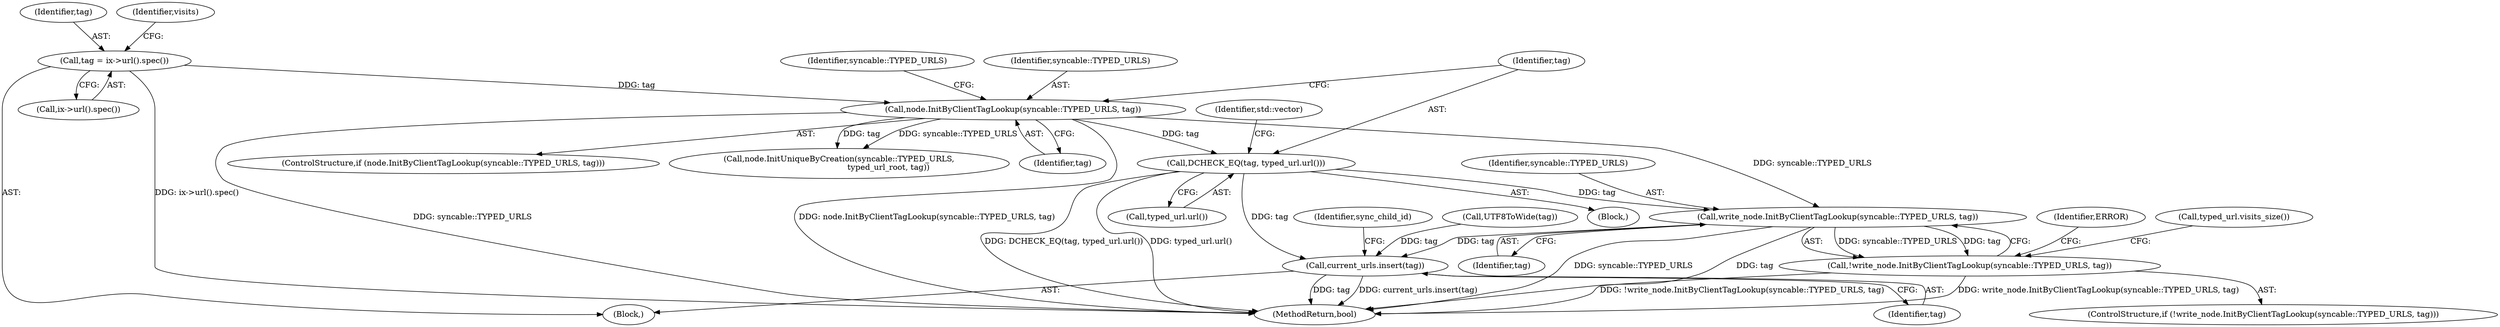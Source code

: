 digraph "0_Chrome_f837b6744eb9ca9d8e4f2e93d9118bf787ca5e24@API" {
"1000243" [label="(Call,write_node.InitByClientTagLookup(syncable::TYPED_URLS, tag))"];
"1000208" [label="(Call,node.InitByClientTagLookup(syncable::TYPED_URLS, tag))"];
"1000197" [label="(Call,tag = ix->url().spec())"];
"1000213" [label="(Call,DCHECK_EQ(tag, typed_url.url()))"];
"1000242" [label="(Call,!write_node.InitByClientTagLookup(syncable::TYPED_URLS, tag))"];
"1000365" [label="(Call,current_urls.insert(tag))"];
"1000365" [label="(Call,current_urls.insert(tag))"];
"1000369" [label="(Identifier,sync_child_id)"];
"1000244" [label="(Identifier,syncable::TYPED_URLS)"];
"1000249" [label="(Identifier,ERROR)"];
"1000195" [label="(Block,)"];
"1000468" [label="(MethodReturn,bool)"];
"1000353" [label="(Call,UTF8ToWide(tag))"];
"1000242" [label="(Call,!write_node.InitByClientTagLookup(syncable::TYPED_URLS, tag))"];
"1000209" [label="(Identifier,syncable::TYPED_URLS)"];
"1000198" [label="(Identifier,tag)"];
"1000202" [label="(Identifier,visits)"];
"1000197" [label="(Call,tag = ix->url().spec())"];
"1000211" [label="(Block,)"];
"1000366" [label="(Identifier,tag)"];
"1000342" [label="(Identifier,syncable::TYPED_URLS)"];
"1000207" [label="(ControlStructure,if (node.InitByClientTagLookup(syncable::TYPED_URLS, tag)))"];
"1000199" [label="(Call,ix->url().spec())"];
"1000341" [label="(Call,node.InitUniqueByCreation(syncable::TYPED_URLS,\n                                       typed_url_root, tag))"];
"1000241" [label="(ControlStructure,if (!write_node.InitByClientTagLookup(syncable::TYPED_URLS, tag)))"];
"1000214" [label="(Identifier,tag)"];
"1000255" [label="(Call,typed_url.visits_size())"];
"1000245" [label="(Identifier,tag)"];
"1000243" [label="(Call,write_node.InitByClientTagLookup(syncable::TYPED_URLS, tag))"];
"1000208" [label="(Call,node.InitByClientTagLookup(syncable::TYPED_URLS, tag))"];
"1000218" [label="(Identifier,std::vector)"];
"1000213" [label="(Call,DCHECK_EQ(tag, typed_url.url()))"];
"1000210" [label="(Identifier,tag)"];
"1000215" [label="(Call,typed_url.url())"];
"1000243" -> "1000242"  [label="AST: "];
"1000243" -> "1000245"  [label="CFG: "];
"1000244" -> "1000243"  [label="AST: "];
"1000245" -> "1000243"  [label="AST: "];
"1000242" -> "1000243"  [label="CFG: "];
"1000243" -> "1000468"  [label="DDG: syncable::TYPED_URLS"];
"1000243" -> "1000468"  [label="DDG: tag"];
"1000243" -> "1000242"  [label="DDG: syncable::TYPED_URLS"];
"1000243" -> "1000242"  [label="DDG: tag"];
"1000208" -> "1000243"  [label="DDG: syncable::TYPED_URLS"];
"1000213" -> "1000243"  [label="DDG: tag"];
"1000243" -> "1000365"  [label="DDG: tag"];
"1000208" -> "1000207"  [label="AST: "];
"1000208" -> "1000210"  [label="CFG: "];
"1000209" -> "1000208"  [label="AST: "];
"1000210" -> "1000208"  [label="AST: "];
"1000214" -> "1000208"  [label="CFG: "];
"1000342" -> "1000208"  [label="CFG: "];
"1000208" -> "1000468"  [label="DDG: syncable::TYPED_URLS"];
"1000208" -> "1000468"  [label="DDG: node.InitByClientTagLookup(syncable::TYPED_URLS, tag)"];
"1000197" -> "1000208"  [label="DDG: tag"];
"1000208" -> "1000213"  [label="DDG: tag"];
"1000208" -> "1000341"  [label="DDG: syncable::TYPED_URLS"];
"1000208" -> "1000341"  [label="DDG: tag"];
"1000197" -> "1000195"  [label="AST: "];
"1000197" -> "1000199"  [label="CFG: "];
"1000198" -> "1000197"  [label="AST: "];
"1000199" -> "1000197"  [label="AST: "];
"1000202" -> "1000197"  [label="CFG: "];
"1000197" -> "1000468"  [label="DDG: ix->url().spec()"];
"1000213" -> "1000211"  [label="AST: "];
"1000213" -> "1000215"  [label="CFG: "];
"1000214" -> "1000213"  [label="AST: "];
"1000215" -> "1000213"  [label="AST: "];
"1000218" -> "1000213"  [label="CFG: "];
"1000213" -> "1000468"  [label="DDG: DCHECK_EQ(tag, typed_url.url())"];
"1000213" -> "1000468"  [label="DDG: typed_url.url()"];
"1000213" -> "1000365"  [label="DDG: tag"];
"1000242" -> "1000241"  [label="AST: "];
"1000249" -> "1000242"  [label="CFG: "];
"1000255" -> "1000242"  [label="CFG: "];
"1000242" -> "1000468"  [label="DDG: !write_node.InitByClientTagLookup(syncable::TYPED_URLS, tag)"];
"1000242" -> "1000468"  [label="DDG: write_node.InitByClientTagLookup(syncable::TYPED_URLS, tag)"];
"1000365" -> "1000195"  [label="AST: "];
"1000365" -> "1000366"  [label="CFG: "];
"1000366" -> "1000365"  [label="AST: "];
"1000369" -> "1000365"  [label="CFG: "];
"1000365" -> "1000468"  [label="DDG: current_urls.insert(tag)"];
"1000365" -> "1000468"  [label="DDG: tag"];
"1000353" -> "1000365"  [label="DDG: tag"];
}
